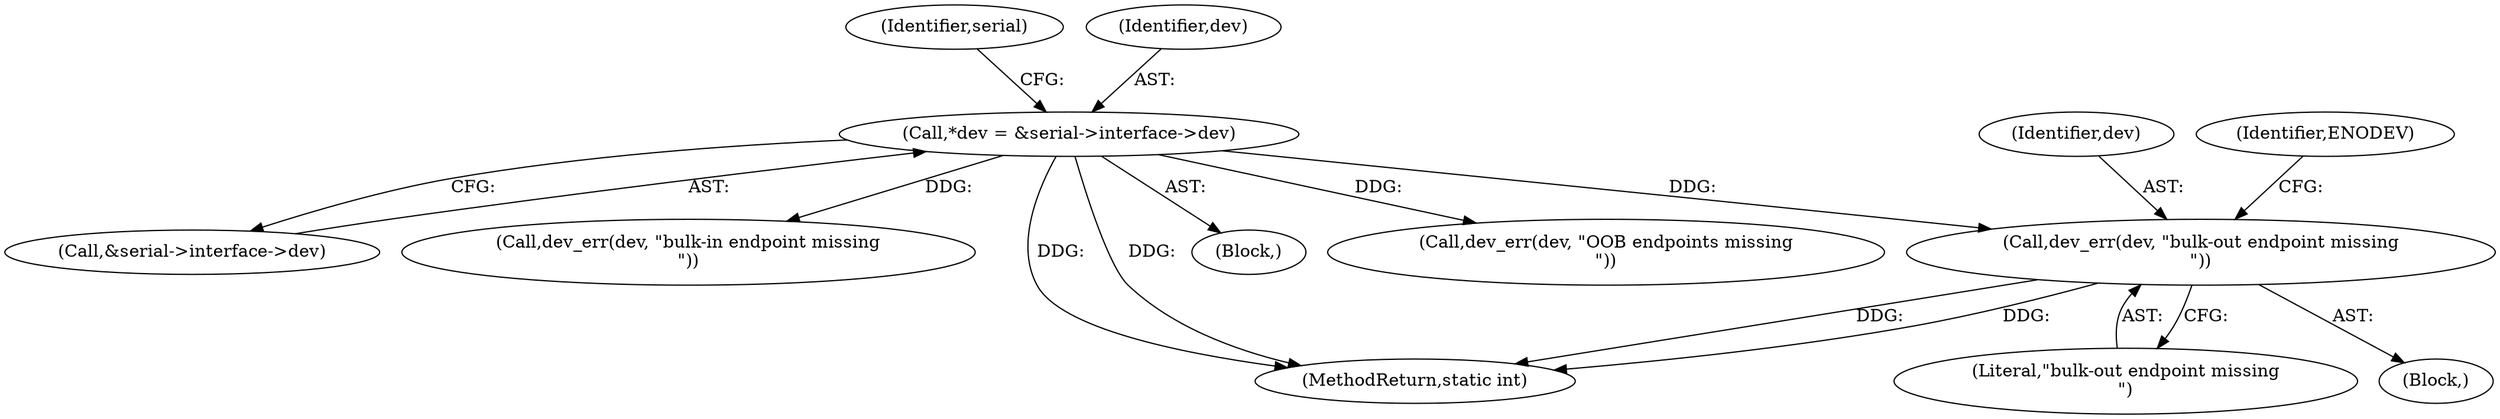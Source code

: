 digraph "0_linux_5a07975ad0a36708c6b0a5b9fea1ff811d0b0c1f@pointer" {
"1000177" [label="(Call,dev_err(dev, \"bulk-out endpoint missing\n\"))"];
"1000105" [label="(Call,*dev = &serial->interface->dev)"];
"1000176" [label="(Block,)"];
"1000177" [label="(Call,dev_err(dev, \"bulk-out endpoint missing\n\"))"];
"1000119" [label="(Identifier,serial)"];
"1000179" [label="(Literal,\"bulk-out endpoint missing\n\")"];
"1000105" [label="(Call,*dev = &serial->interface->dev)"];
"1000103" [label="(Block,)"];
"1000129" [label="(Call,dev_err(dev, \"OOB endpoints missing\n\"))"];
"1000107" [label="(Call,&serial->interface->dev)"];
"1000106" [label="(Identifier,dev)"];
"1000178" [label="(Identifier,dev)"];
"1000182" [label="(Identifier,ENODEV)"];
"1000161" [label="(Call,dev_err(dev, \"bulk-in endpoint missing\n\"))"];
"1000242" [label="(MethodReturn,static int)"];
"1000177" -> "1000176"  [label="AST: "];
"1000177" -> "1000179"  [label="CFG: "];
"1000178" -> "1000177"  [label="AST: "];
"1000179" -> "1000177"  [label="AST: "];
"1000182" -> "1000177"  [label="CFG: "];
"1000177" -> "1000242"  [label="DDG: "];
"1000177" -> "1000242"  [label="DDG: "];
"1000105" -> "1000177"  [label="DDG: "];
"1000105" -> "1000103"  [label="AST: "];
"1000105" -> "1000107"  [label="CFG: "];
"1000106" -> "1000105"  [label="AST: "];
"1000107" -> "1000105"  [label="AST: "];
"1000119" -> "1000105"  [label="CFG: "];
"1000105" -> "1000242"  [label="DDG: "];
"1000105" -> "1000242"  [label="DDG: "];
"1000105" -> "1000129"  [label="DDG: "];
"1000105" -> "1000161"  [label="DDG: "];
}
